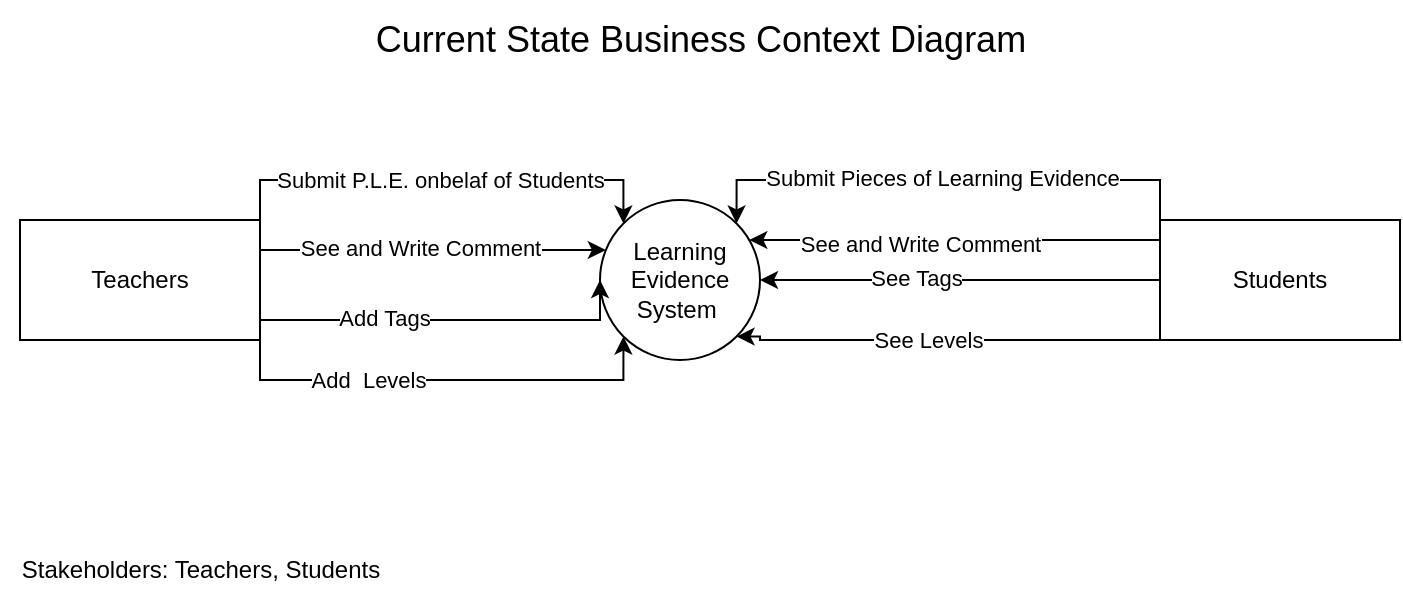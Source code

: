<mxfile version="21.3.7" type="github">
  <diagram name="Page-1" id="0GlQai7viriuPFKJTKBX">
    <mxGraphModel dx="508" dy="262" grid="1" gridSize="10" guides="1" tooltips="1" connect="1" arrows="1" fold="1" page="1" pageScale="1" pageWidth="850" pageHeight="1100" math="0" shadow="0">
      <root>
        <mxCell id="0" />
        <mxCell id="1" parent="0" />
        <mxCell id="72Si8nmd_vQA2fTUZTGT-1" value="Learning Evidence System&amp;nbsp;" style="ellipse;whiteSpace=wrap;html=1;aspect=fixed;" vertex="1" parent="1">
          <mxGeometry x="380" y="510" width="80" height="80" as="geometry" />
        </mxCell>
        <mxCell id="72Si8nmd_vQA2fTUZTGT-5" style="edgeStyle=orthogonalEdgeStyle;rounded=0;orthogonalLoop=1;jettySize=auto;html=1;exitX=0;exitY=0;exitDx=0;exitDy=0;entryX=1;entryY=0;entryDx=0;entryDy=0;" edge="1" parent="1" source="72Si8nmd_vQA2fTUZTGT-3" target="72Si8nmd_vQA2fTUZTGT-1">
          <mxGeometry relative="1" as="geometry">
            <Array as="points">
              <mxPoint x="660" y="500" />
              <mxPoint x="448" y="500" />
            </Array>
          </mxGeometry>
        </mxCell>
        <mxCell id="72Si8nmd_vQA2fTUZTGT-6" value="Submit Pieces of Learning Evidence" style="edgeLabel;html=1;align=center;verticalAlign=middle;resizable=0;points=[];" vertex="1" connectable="0" parent="72Si8nmd_vQA2fTUZTGT-5">
          <mxGeometry x="0.306" y="-1" relative="1" as="geometry">
            <mxPoint x="36" as="offset" />
          </mxGeometry>
        </mxCell>
        <mxCell id="72Si8nmd_vQA2fTUZTGT-16" style="edgeStyle=orthogonalEdgeStyle;rounded=0;orthogonalLoop=1;jettySize=auto;html=1;exitX=0;exitY=0.25;exitDx=0;exitDy=0;" edge="1" parent="1" source="72Si8nmd_vQA2fTUZTGT-3" target="72Si8nmd_vQA2fTUZTGT-1">
          <mxGeometry relative="1" as="geometry">
            <Array as="points">
              <mxPoint x="660" y="530" />
            </Array>
          </mxGeometry>
        </mxCell>
        <mxCell id="72Si8nmd_vQA2fTUZTGT-17" value="See and Write Comment" style="edgeLabel;html=1;align=center;verticalAlign=middle;resizable=0;points=[];" vertex="1" connectable="0" parent="72Si8nmd_vQA2fTUZTGT-16">
          <mxGeometry x="-0.536" y="2" relative="1" as="geometry">
            <mxPoint x="-76" as="offset" />
          </mxGeometry>
        </mxCell>
        <mxCell id="72Si8nmd_vQA2fTUZTGT-18" style="edgeStyle=orthogonalEdgeStyle;rounded=0;orthogonalLoop=1;jettySize=auto;html=1;exitX=0;exitY=0.5;exitDx=0;exitDy=0;" edge="1" parent="1" source="72Si8nmd_vQA2fTUZTGT-3" target="72Si8nmd_vQA2fTUZTGT-1">
          <mxGeometry relative="1" as="geometry" />
        </mxCell>
        <mxCell id="72Si8nmd_vQA2fTUZTGT-19" value="See Tags" style="edgeLabel;html=1;align=center;verticalAlign=middle;resizable=0;points=[];" vertex="1" connectable="0" parent="72Si8nmd_vQA2fTUZTGT-18">
          <mxGeometry x="0.222" y="-1" relative="1" as="geometry">
            <mxPoint as="offset" />
          </mxGeometry>
        </mxCell>
        <mxCell id="72Si8nmd_vQA2fTUZTGT-21" style="edgeStyle=orthogonalEdgeStyle;rounded=0;orthogonalLoop=1;jettySize=auto;html=1;exitX=0;exitY=0.75;exitDx=0;exitDy=0;entryX=1;entryY=1;entryDx=0;entryDy=0;" edge="1" parent="1" source="72Si8nmd_vQA2fTUZTGT-3" target="72Si8nmd_vQA2fTUZTGT-1">
          <mxGeometry relative="1" as="geometry">
            <Array as="points">
              <mxPoint x="660" y="580" />
              <mxPoint x="460" y="580" />
              <mxPoint x="460" y="578" />
            </Array>
          </mxGeometry>
        </mxCell>
        <mxCell id="72Si8nmd_vQA2fTUZTGT-22" value="See Levels" style="edgeLabel;html=1;align=center;verticalAlign=middle;resizable=0;points=[];" vertex="1" connectable="0" parent="72Si8nmd_vQA2fTUZTGT-21">
          <mxGeometry x="-0.19" relative="1" as="geometry">
            <mxPoint x="-39" as="offset" />
          </mxGeometry>
        </mxCell>
        <mxCell id="72Si8nmd_vQA2fTUZTGT-3" value="Students" style="rounded=0;whiteSpace=wrap;html=1;" vertex="1" parent="1">
          <mxGeometry x="660" y="520" width="120" height="60" as="geometry" />
        </mxCell>
        <mxCell id="72Si8nmd_vQA2fTUZTGT-7" style="edgeStyle=orthogonalEdgeStyle;rounded=0;orthogonalLoop=1;jettySize=auto;html=1;exitX=1;exitY=0;exitDx=0;exitDy=0;entryX=0;entryY=0;entryDx=0;entryDy=0;" edge="1" parent="1" source="72Si8nmd_vQA2fTUZTGT-4" target="72Si8nmd_vQA2fTUZTGT-1">
          <mxGeometry relative="1" as="geometry">
            <Array as="points">
              <mxPoint x="210" y="500" />
              <mxPoint x="392" y="500" />
            </Array>
          </mxGeometry>
        </mxCell>
        <mxCell id="72Si8nmd_vQA2fTUZTGT-8" value="Submit P.L.E. onbelaf of Students" style="edgeLabel;html=1;align=center;verticalAlign=middle;resizable=0;points=[];" vertex="1" connectable="0" parent="72Si8nmd_vQA2fTUZTGT-7">
          <mxGeometry x="-0.651" relative="1" as="geometry">
            <mxPoint x="71" as="offset" />
          </mxGeometry>
        </mxCell>
        <mxCell id="72Si8nmd_vQA2fTUZTGT-10" style="edgeStyle=orthogonalEdgeStyle;rounded=0;orthogonalLoop=1;jettySize=auto;html=1;exitX=1;exitY=0.25;exitDx=0;exitDy=0;" edge="1" parent="1" source="72Si8nmd_vQA2fTUZTGT-4" target="72Si8nmd_vQA2fTUZTGT-1">
          <mxGeometry relative="1" as="geometry">
            <Array as="points">
              <mxPoint x="330" y="535" />
              <mxPoint x="330" y="535" />
            </Array>
          </mxGeometry>
        </mxCell>
        <mxCell id="72Si8nmd_vQA2fTUZTGT-11" value="See and Write Comment" style="edgeLabel;html=1;align=center;verticalAlign=middle;resizable=0;points=[];" vertex="1" connectable="0" parent="72Si8nmd_vQA2fTUZTGT-10">
          <mxGeometry x="-0.341" y="1" relative="1" as="geometry">
            <mxPoint x="23" as="offset" />
          </mxGeometry>
        </mxCell>
        <mxCell id="72Si8nmd_vQA2fTUZTGT-12" style="edgeStyle=orthogonalEdgeStyle;rounded=0;orthogonalLoop=1;jettySize=auto;html=1;exitX=1;exitY=0.5;exitDx=0;exitDy=0;entryX=0;entryY=0.5;entryDx=0;entryDy=0;" edge="1" parent="1" source="72Si8nmd_vQA2fTUZTGT-4" target="72Si8nmd_vQA2fTUZTGT-1">
          <mxGeometry relative="1" as="geometry">
            <Array as="points">
              <mxPoint x="210" y="570" />
              <mxPoint x="380" y="570" />
            </Array>
          </mxGeometry>
        </mxCell>
        <mxCell id="72Si8nmd_vQA2fTUZTGT-13" value="Add Tags" style="edgeLabel;html=1;align=center;verticalAlign=middle;resizable=0;points=[];" vertex="1" connectable="0" parent="72Si8nmd_vQA2fTUZTGT-12">
          <mxGeometry x="-0.224" y="1" relative="1" as="geometry">
            <mxPoint as="offset" />
          </mxGeometry>
        </mxCell>
        <mxCell id="72Si8nmd_vQA2fTUZTGT-14" style="edgeStyle=orthogonalEdgeStyle;rounded=0;orthogonalLoop=1;jettySize=auto;html=1;exitX=1;exitY=1;exitDx=0;exitDy=0;entryX=0;entryY=1;entryDx=0;entryDy=0;" edge="1" parent="1" source="72Si8nmd_vQA2fTUZTGT-4" target="72Si8nmd_vQA2fTUZTGT-1">
          <mxGeometry relative="1" as="geometry">
            <Array as="points">
              <mxPoint x="210" y="600" />
              <mxPoint x="392" y="600" />
            </Array>
          </mxGeometry>
        </mxCell>
        <mxCell id="72Si8nmd_vQA2fTUZTGT-15" value="Add&amp;nbsp; Levels" style="edgeLabel;html=1;align=center;verticalAlign=middle;resizable=0;points=[];" vertex="1" connectable="0" parent="72Si8nmd_vQA2fTUZTGT-14">
          <mxGeometry x="-0.336" relative="1" as="geometry">
            <mxPoint as="offset" />
          </mxGeometry>
        </mxCell>
        <mxCell id="72Si8nmd_vQA2fTUZTGT-4" value="Teachers" style="rounded=0;whiteSpace=wrap;html=1;" vertex="1" parent="1">
          <mxGeometry x="90" y="520" width="120" height="60" as="geometry" />
        </mxCell>
        <mxCell id="72Si8nmd_vQA2fTUZTGT-23" value="&lt;font style=&quot;font-size: 18px;&quot;&gt;Current State Business Context Diagram&lt;/font&gt;" style="text;html=1;align=center;verticalAlign=middle;resizable=0;points=[];autosize=1;strokeColor=none;fillColor=none;" vertex="1" parent="1">
          <mxGeometry x="255" y="410" width="350" height="40" as="geometry" />
        </mxCell>
        <mxCell id="72Si8nmd_vQA2fTUZTGT-24" value="Stakeholders: Teachers, Students" style="text;html=1;align=center;verticalAlign=middle;resizable=0;points=[];autosize=1;strokeColor=none;fillColor=none;" vertex="1" parent="1">
          <mxGeometry x="80" y="680" width="200" height="30" as="geometry" />
        </mxCell>
      </root>
    </mxGraphModel>
  </diagram>
</mxfile>
